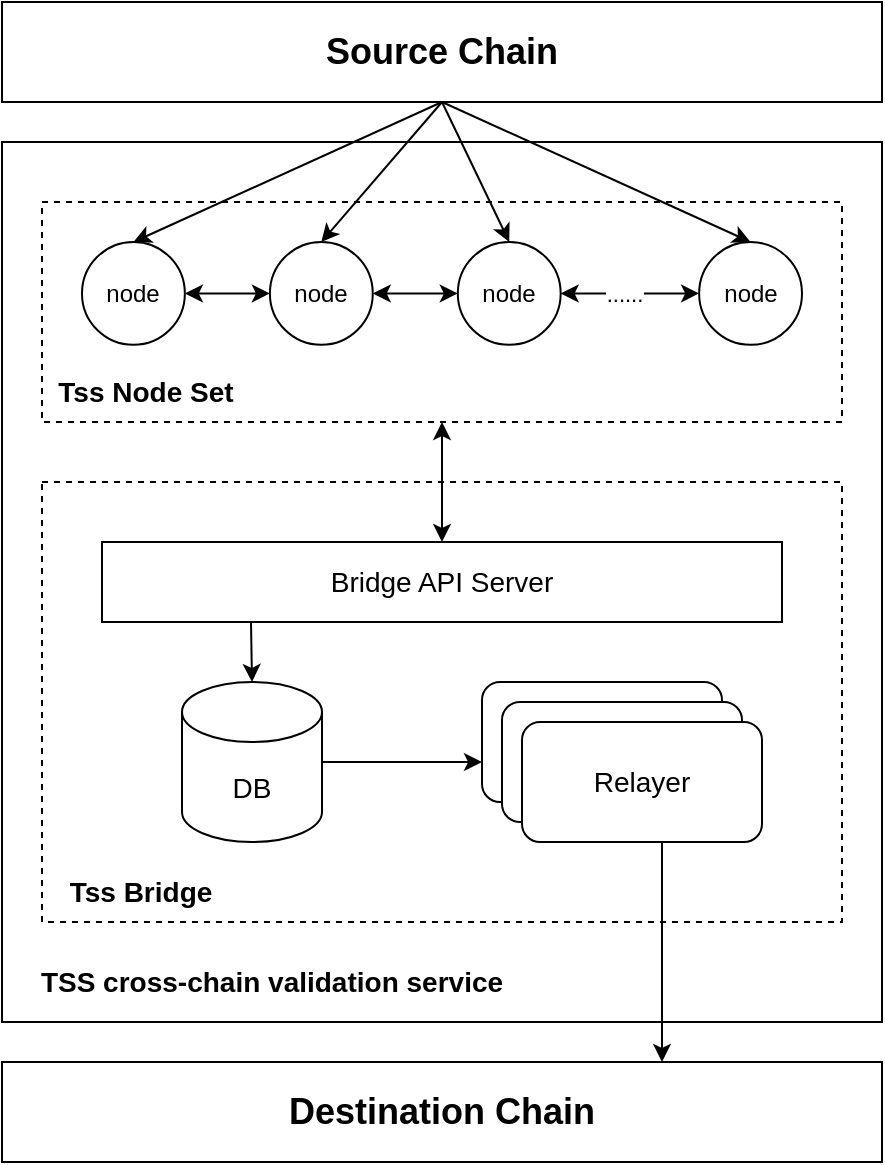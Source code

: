 <mxfile version="17.2.5" type="github">
  <diagram id="26eV3ZIRrawxO_ZgqYXO" name="arch">
    <mxGraphModel dx="946" dy="614" grid="1" gridSize="10" guides="1" tooltips="1" connect="1" arrows="1" fold="1" page="1" pageScale="1" pageWidth="827" pageHeight="1169" math="0" shadow="0">
      <root>
        <mxCell id="0" />
        <mxCell id="1" parent="0" />
        <mxCell id="dzvUKzrdcoG2YfKmjJi--2" value="" style="whiteSpace=wrap;html=1;aspect=fixed;" vertex="1" parent="1">
          <mxGeometry x="130" y="140" width="440" height="440" as="geometry" />
        </mxCell>
        <mxCell id="dzvUKzrdcoG2YfKmjJi--1" value="&lt;b&gt;&lt;font style=&quot;font-size: 18px&quot;&gt;Source Chain&lt;/font&gt;&lt;/b&gt;" style="rounded=0;whiteSpace=wrap;html=1;" vertex="1" parent="1">
          <mxGeometry x="130" y="70" width="440" height="50" as="geometry" />
        </mxCell>
        <mxCell id="dzvUKzrdcoG2YfKmjJi--3" value="" style="rounded=0;whiteSpace=wrap;html=1;dashed=1;" vertex="1" parent="1">
          <mxGeometry x="150" y="170" width="400" height="110" as="geometry" />
        </mxCell>
        <mxCell id="dzvUKzrdcoG2YfKmjJi--20" value="" style="group" vertex="1" connectable="0" parent="1">
          <mxGeometry x="170" y="190" width="360" height="60" as="geometry" />
        </mxCell>
        <mxCell id="dzvUKzrdcoG2YfKmjJi--4" value="node" style="ellipse;whiteSpace=wrap;html=1;aspect=fixed;" vertex="1" parent="dzvUKzrdcoG2YfKmjJi--20">
          <mxGeometry width="51.429" height="51.429" as="geometry" />
        </mxCell>
        <mxCell id="dzvUKzrdcoG2YfKmjJi--5" value="node" style="ellipse;whiteSpace=wrap;html=1;aspect=fixed;" vertex="1" parent="dzvUKzrdcoG2YfKmjJi--20">
          <mxGeometry x="93.951" width="51.429" height="51.429" as="geometry" />
        </mxCell>
        <mxCell id="dzvUKzrdcoG2YfKmjJi--6" value="&lt;span&gt;node&lt;/span&gt;" style="ellipse;whiteSpace=wrap;html=1;aspect=fixed;" vertex="1" parent="dzvUKzrdcoG2YfKmjJi--20">
          <mxGeometry x="187.903" width="51.429" height="51.429" as="geometry" />
        </mxCell>
        <mxCell id="dzvUKzrdcoG2YfKmjJi--7" value="&lt;span&gt;node&lt;/span&gt;" style="ellipse;whiteSpace=wrap;html=1;aspect=fixed;" vertex="1" parent="dzvUKzrdcoG2YfKmjJi--20">
          <mxGeometry x="308.571" width="51.429" height="51.429" as="geometry" />
        </mxCell>
        <mxCell id="dzvUKzrdcoG2YfKmjJi--8" value="" style="endArrow=classic;startArrow=classic;html=1;rounded=0;exitX=1;exitY=0.5;exitDx=0;exitDy=0;entryX=0;entryY=0.5;entryDx=0;entryDy=0;" edge="1" parent="dzvUKzrdcoG2YfKmjJi--20" source="dzvUKzrdcoG2YfKmjJi--4" target="dzvUKzrdcoG2YfKmjJi--5">
          <mxGeometry width="50" height="50" relative="1" as="geometry">
            <mxPoint x="57.815" y="120" as="sourcePoint" />
            <mxPoint x="93.95" y="70" as="targetPoint" />
          </mxGeometry>
        </mxCell>
        <mxCell id="dzvUKzrdcoG2YfKmjJi--17" value="" style="endArrow=classic;startArrow=classic;html=1;rounded=0;exitX=1;exitY=0.5;exitDx=0;exitDy=0;entryX=0;entryY=0.5;entryDx=0;entryDy=0;" edge="1" parent="dzvUKzrdcoG2YfKmjJi--20" source="dzvUKzrdcoG2YfKmjJi--6" target="dzvUKzrdcoG2YfKmjJi--7">
          <mxGeometry width="50" height="50" relative="1" as="geometry">
            <mxPoint x="188.571" y="120" as="sourcePoint" />
            <mxPoint x="231.429" y="70" as="targetPoint" />
          </mxGeometry>
        </mxCell>
        <mxCell id="dzvUKzrdcoG2YfKmjJi--19" value="......" style="edgeLabel;html=1;align=center;verticalAlign=middle;resizable=0;points=[];" vertex="1" connectable="0" parent="dzvUKzrdcoG2YfKmjJi--17">
          <mxGeometry x="-0.242" y="-1" relative="1" as="geometry">
            <mxPoint x="5" y="-1" as="offset" />
          </mxGeometry>
        </mxCell>
        <mxCell id="dzvUKzrdcoG2YfKmjJi--18" value="" style="endArrow=classic;startArrow=classic;html=1;rounded=0;exitX=1;exitY=0.5;exitDx=0;exitDy=0;" edge="1" parent="dzvUKzrdcoG2YfKmjJi--20" source="dzvUKzrdcoG2YfKmjJi--5" target="dzvUKzrdcoG2YfKmjJi--6">
          <mxGeometry width="50" height="50" relative="1" as="geometry">
            <mxPoint x="214.286" y="180" as="sourcePoint" />
            <mxPoint x="257.143" y="130" as="targetPoint" />
          </mxGeometry>
        </mxCell>
        <mxCell id="dzvUKzrdcoG2YfKmjJi--21" value="&lt;b&gt;&lt;font style=&quot;font-size: 14px&quot;&gt;Tss Node Set&lt;/font&gt;&lt;/b&gt;" style="text;html=1;strokeColor=none;fillColor=none;align=center;verticalAlign=middle;whiteSpace=wrap;rounded=0;" vertex="1" parent="1">
          <mxGeometry x="150" y="250" width="104" height="30" as="geometry" />
        </mxCell>
        <mxCell id="dzvUKzrdcoG2YfKmjJi--22" value="" style="rounded=0;whiteSpace=wrap;html=1;fontSize=14;dashed=1;" vertex="1" parent="1">
          <mxGeometry x="150" y="310" width="400" height="220" as="geometry" />
        </mxCell>
        <mxCell id="dzvUKzrdcoG2YfKmjJi--23" value="Bridge API Server" style="rounded=0;whiteSpace=wrap;html=1;fontSize=14;" vertex="1" parent="1">
          <mxGeometry x="180" y="340" width="340" height="40" as="geometry" />
        </mxCell>
        <mxCell id="dzvUKzrdcoG2YfKmjJi--24" value="DB" style="shape=cylinder3;whiteSpace=wrap;html=1;boundedLbl=1;backgroundOutline=1;size=15;fontSize=14;" vertex="1" parent="1">
          <mxGeometry x="220" y="410" width="70" height="80" as="geometry" />
        </mxCell>
        <mxCell id="dzvUKzrdcoG2YfKmjJi--25" value="" style="endArrow=classic;html=1;rounded=0;fontSize=14;" edge="1" parent="1">
          <mxGeometry width="50" height="50" relative="1" as="geometry">
            <mxPoint x="254.5" y="380" as="sourcePoint" />
            <mxPoint x="255" y="410" as="targetPoint" />
          </mxGeometry>
        </mxCell>
        <mxCell id="dzvUKzrdcoG2YfKmjJi--36" style="edgeStyle=none;rounded=0;orthogonalLoop=1;jettySize=auto;html=1;entryX=0.75;entryY=0;entryDx=0;entryDy=0;fontSize=18;" edge="1" parent="1" target="dzvUKzrdcoG2YfKmjJi--31">
          <mxGeometry relative="1" as="geometry">
            <mxPoint x="460" y="490" as="sourcePoint" />
          </mxGeometry>
        </mxCell>
        <mxCell id="dzvUKzrdcoG2YfKmjJi--27" value="" style="endArrow=classic;html=1;rounded=0;fontSize=14;exitX=1;exitY=0.5;exitDx=0;exitDy=0;exitPerimeter=0;entryX=0;entryY=0.667;entryDx=0;entryDy=0;entryPerimeter=0;" edge="1" parent="1" source="dzvUKzrdcoG2YfKmjJi--24" target="dzvUKzrdcoG2YfKmjJi--26">
          <mxGeometry width="50" height="50" relative="1" as="geometry">
            <mxPoint x="290" y="490" as="sourcePoint" />
            <mxPoint x="360" y="450" as="targetPoint" />
          </mxGeometry>
        </mxCell>
        <mxCell id="dzvUKzrdcoG2YfKmjJi--28" value="&lt;b&gt;&lt;font style=&quot;font-size: 14px&quot;&gt;Tss Bridge&lt;/font&gt;&lt;/b&gt;" style="text;html=1;strokeColor=none;fillColor=none;align=center;verticalAlign=middle;whiteSpace=wrap;rounded=0;fontSize=14;" vertex="1" parent="1">
          <mxGeometry x="160" y="500" width="79" height="30" as="geometry" />
        </mxCell>
        <mxCell id="dzvUKzrdcoG2YfKmjJi--29" value="" style="endArrow=classic;startArrow=classic;html=1;rounded=0;fontSize=14;entryX=0.5;entryY=1;entryDx=0;entryDy=0;" edge="1" parent="1" target="dzvUKzrdcoG2YfKmjJi--3">
          <mxGeometry width="50" height="50" relative="1" as="geometry">
            <mxPoint x="350" y="340" as="sourcePoint" />
            <mxPoint x="349.5" y="290" as="targetPoint" />
          </mxGeometry>
        </mxCell>
        <mxCell id="dzvUKzrdcoG2YfKmjJi--30" value="&lt;b&gt;TSS cross-chain validation service&lt;/b&gt;" style="text;html=1;strokeColor=none;fillColor=none;align=center;verticalAlign=middle;whiteSpace=wrap;rounded=0;fontSize=14;" vertex="1" parent="1">
          <mxGeometry x="140" y="550" width="250" height="20" as="geometry" />
        </mxCell>
        <mxCell id="dzvUKzrdcoG2YfKmjJi--31" value="&lt;b&gt;&lt;font style=&quot;font-size: 18px&quot;&gt;Destination Chain&lt;/font&gt;&lt;/b&gt;" style="rounded=0;whiteSpace=wrap;html=1;" vertex="1" parent="1">
          <mxGeometry x="130" y="600" width="440" height="50" as="geometry" />
        </mxCell>
        <mxCell id="dzvUKzrdcoG2YfKmjJi--32" style="rounded=0;orthogonalLoop=1;jettySize=auto;html=1;exitX=0.5;exitY=1;exitDx=0;exitDy=0;entryX=0.5;entryY=0;entryDx=0;entryDy=0;fontSize=18;" edge="1" parent="1" source="dzvUKzrdcoG2YfKmjJi--1" target="dzvUKzrdcoG2YfKmjJi--4">
          <mxGeometry relative="1" as="geometry" />
        </mxCell>
        <mxCell id="dzvUKzrdcoG2YfKmjJi--33" style="edgeStyle=none;rounded=0;orthogonalLoop=1;jettySize=auto;html=1;entryX=0.5;entryY=0;entryDx=0;entryDy=0;fontSize=18;exitX=0.5;exitY=1;exitDx=0;exitDy=0;" edge="1" parent="1" source="dzvUKzrdcoG2YfKmjJi--1" target="dzvUKzrdcoG2YfKmjJi--5">
          <mxGeometry relative="1" as="geometry" />
        </mxCell>
        <mxCell id="dzvUKzrdcoG2YfKmjJi--34" style="edgeStyle=none;rounded=0;orthogonalLoop=1;jettySize=auto;html=1;exitX=0.5;exitY=1;exitDx=0;exitDy=0;entryX=0.5;entryY=0;entryDx=0;entryDy=0;fontSize=18;" edge="1" parent="1" source="dzvUKzrdcoG2YfKmjJi--1" target="dzvUKzrdcoG2YfKmjJi--6">
          <mxGeometry relative="1" as="geometry" />
        </mxCell>
        <mxCell id="dzvUKzrdcoG2YfKmjJi--35" style="edgeStyle=none;rounded=0;orthogonalLoop=1;jettySize=auto;html=1;exitX=0.5;exitY=1;exitDx=0;exitDy=0;entryX=0.5;entryY=0;entryDx=0;entryDy=0;fontSize=18;" edge="1" parent="1" source="dzvUKzrdcoG2YfKmjJi--1" target="dzvUKzrdcoG2YfKmjJi--7">
          <mxGeometry relative="1" as="geometry" />
        </mxCell>
        <mxCell id="dzvUKzrdcoG2YfKmjJi--40" value="" style="group" vertex="1" connectable="0" parent="1">
          <mxGeometry x="370" y="410" width="140" height="80" as="geometry" />
        </mxCell>
        <mxCell id="dzvUKzrdcoG2YfKmjJi--26" value="Relayer" style="rounded=1;whiteSpace=wrap;html=1;fontSize=14;" vertex="1" parent="dzvUKzrdcoG2YfKmjJi--40">
          <mxGeometry width="120" height="60" as="geometry" />
        </mxCell>
        <mxCell id="dzvUKzrdcoG2YfKmjJi--37" value="Relayer" style="rounded=1;whiteSpace=wrap;html=1;fontSize=14;" vertex="1" parent="dzvUKzrdcoG2YfKmjJi--40">
          <mxGeometry x="10" y="10" width="120" height="60" as="geometry" />
        </mxCell>
        <mxCell id="dzvUKzrdcoG2YfKmjJi--38" value="Relayer" style="rounded=1;whiteSpace=wrap;html=1;fontSize=14;" vertex="1" parent="dzvUKzrdcoG2YfKmjJi--40">
          <mxGeometry x="20" y="20" width="120" height="60" as="geometry" />
        </mxCell>
      </root>
    </mxGraphModel>
  </diagram>
</mxfile>
